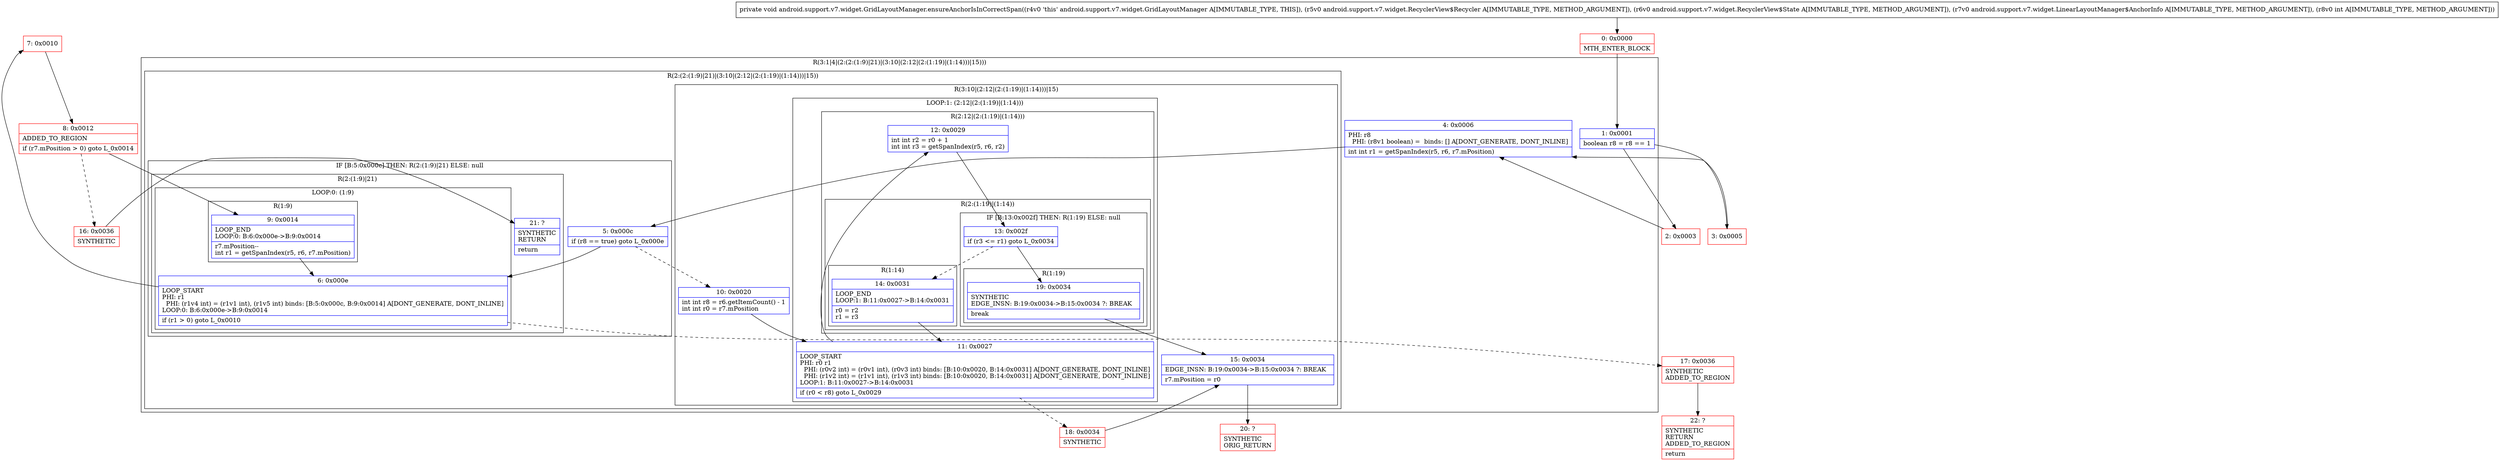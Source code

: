 digraph "CFG forandroid.support.v7.widget.GridLayoutManager.ensureAnchorIsInCorrectSpan(Landroid\/support\/v7\/widget\/RecyclerView$Recycler;Landroid\/support\/v7\/widget\/RecyclerView$State;Landroid\/support\/v7\/widget\/LinearLayoutManager$AnchorInfo;I)V" {
subgraph cluster_Region_1051713381 {
label = "R(3:1|4|(2:(2:(1:9)|21)|(3:10|(2:12|(2:(1:19)|(1:14)))|15)))";
node [shape=record,color=blue];
Node_1 [shape=record,label="{1\:\ 0x0001|boolean r8 = r8 == 1\l}"];
Node_4 [shape=record,label="{4\:\ 0x0006|PHI: r8 \l  PHI: (r8v1 boolean) =  binds: [] A[DONT_GENERATE, DONT_INLINE]\l|int int r1 = getSpanIndex(r5, r6, r7.mPosition)\l}"];
subgraph cluster_Region_1154813002 {
label = "R(2:(2:(1:9)|21)|(3:10|(2:12|(2:(1:19)|(1:14)))|15))";
node [shape=record,color=blue];
subgraph cluster_IfRegion_65232117 {
label = "IF [B:5:0x000c] THEN: R(2:(1:9)|21) ELSE: null";
node [shape=record,color=blue];
Node_5 [shape=record,label="{5\:\ 0x000c|if (r8 == true) goto L_0x000e\l}"];
subgraph cluster_Region_669460263 {
label = "R(2:(1:9)|21)";
node [shape=record,color=blue];
subgraph cluster_LoopRegion_1329382329 {
label = "LOOP:0: (1:9)";
node [shape=record,color=blue];
Node_6 [shape=record,label="{6\:\ 0x000e|LOOP_START\lPHI: r1 \l  PHI: (r1v4 int) = (r1v1 int), (r1v5 int) binds: [B:5:0x000c, B:9:0x0014] A[DONT_GENERATE, DONT_INLINE]\lLOOP:0: B:6:0x000e\-\>B:9:0x0014\l|if (r1 \> 0) goto L_0x0010\l}"];
subgraph cluster_Region_380999720 {
label = "R(1:9)";
node [shape=record,color=blue];
Node_9 [shape=record,label="{9\:\ 0x0014|LOOP_END\lLOOP:0: B:6:0x000e\-\>B:9:0x0014\l|r7.mPosition\-\-\lint r1 = getSpanIndex(r5, r6, r7.mPosition)\l}"];
}
}
Node_21 [shape=record,label="{21\:\ ?|SYNTHETIC\lRETURN\l|return\l}"];
}
}
subgraph cluster_Region_1178263608 {
label = "R(3:10|(2:12|(2:(1:19)|(1:14)))|15)";
node [shape=record,color=blue];
Node_10 [shape=record,label="{10\:\ 0x0020|int int r8 = r6.getItemCount() \- 1\lint int r0 = r7.mPosition\l}"];
subgraph cluster_LoopRegion_2087998479 {
label = "LOOP:1: (2:12|(2:(1:19)|(1:14)))";
node [shape=record,color=blue];
Node_11 [shape=record,label="{11\:\ 0x0027|LOOP_START\lPHI: r0 r1 \l  PHI: (r0v2 int) = (r0v1 int), (r0v3 int) binds: [B:10:0x0020, B:14:0x0031] A[DONT_GENERATE, DONT_INLINE]\l  PHI: (r1v2 int) = (r1v1 int), (r1v3 int) binds: [B:10:0x0020, B:14:0x0031] A[DONT_GENERATE, DONT_INLINE]\lLOOP:1: B:11:0x0027\-\>B:14:0x0031\l|if (r0 \< r8) goto L_0x0029\l}"];
subgraph cluster_Region_591521956 {
label = "R(2:12|(2:(1:19)|(1:14)))";
node [shape=record,color=blue];
Node_12 [shape=record,label="{12\:\ 0x0029|int int r2 = r0 + 1\lint int r3 = getSpanIndex(r5, r6, r2)\l}"];
subgraph cluster_Region_537540926 {
label = "R(2:(1:19)|(1:14))";
node [shape=record,color=blue];
subgraph cluster_IfRegion_1453402476 {
label = "IF [B:13:0x002f] THEN: R(1:19) ELSE: null";
node [shape=record,color=blue];
Node_13 [shape=record,label="{13\:\ 0x002f|if (r3 \<= r1) goto L_0x0034\l}"];
subgraph cluster_Region_1668586203 {
label = "R(1:19)";
node [shape=record,color=blue];
Node_19 [shape=record,label="{19\:\ 0x0034|SYNTHETIC\lEDGE_INSN: B:19:0x0034\-\>B:15:0x0034 ?: BREAK  \l|break\l}"];
}
}
subgraph cluster_Region_73514435 {
label = "R(1:14)";
node [shape=record,color=blue];
Node_14 [shape=record,label="{14\:\ 0x0031|LOOP_END\lLOOP:1: B:11:0x0027\-\>B:14:0x0031\l|r0 = r2\lr1 = r3\l}"];
}
}
}
}
Node_15 [shape=record,label="{15\:\ 0x0034|EDGE_INSN: B:19:0x0034\-\>B:15:0x0034 ?: BREAK  \l|r7.mPosition = r0\l}"];
}
}
}
Node_0 [shape=record,color=red,label="{0\:\ 0x0000|MTH_ENTER_BLOCK\l}"];
Node_2 [shape=record,color=red,label="{2\:\ 0x0003}"];
Node_3 [shape=record,color=red,label="{3\:\ 0x0005}"];
Node_7 [shape=record,color=red,label="{7\:\ 0x0010}"];
Node_8 [shape=record,color=red,label="{8\:\ 0x0012|ADDED_TO_REGION\l|if (r7.mPosition \> 0) goto L_0x0014\l}"];
Node_16 [shape=record,color=red,label="{16\:\ 0x0036|SYNTHETIC\l}"];
Node_17 [shape=record,color=red,label="{17\:\ 0x0036|SYNTHETIC\lADDED_TO_REGION\l}"];
Node_18 [shape=record,color=red,label="{18\:\ 0x0034|SYNTHETIC\l}"];
Node_20 [shape=record,color=red,label="{20\:\ ?|SYNTHETIC\lORIG_RETURN\l}"];
Node_22 [shape=record,color=red,label="{22\:\ ?|SYNTHETIC\lRETURN\lADDED_TO_REGION\l|return\l}"];
MethodNode[shape=record,label="{private void android.support.v7.widget.GridLayoutManager.ensureAnchorIsInCorrectSpan((r4v0 'this' android.support.v7.widget.GridLayoutManager A[IMMUTABLE_TYPE, THIS]), (r5v0 android.support.v7.widget.RecyclerView$Recycler A[IMMUTABLE_TYPE, METHOD_ARGUMENT]), (r6v0 android.support.v7.widget.RecyclerView$State A[IMMUTABLE_TYPE, METHOD_ARGUMENT]), (r7v0 android.support.v7.widget.LinearLayoutManager$AnchorInfo A[IMMUTABLE_TYPE, METHOD_ARGUMENT]), (r8v0 int A[IMMUTABLE_TYPE, METHOD_ARGUMENT])) }"];
MethodNode -> Node_0;
Node_1 -> Node_2;
Node_1 -> Node_3;
Node_4 -> Node_5;
Node_5 -> Node_6;
Node_5 -> Node_10[style=dashed];
Node_6 -> Node_7;
Node_6 -> Node_17[style=dashed];
Node_9 -> Node_6;
Node_10 -> Node_11;
Node_11 -> Node_12;
Node_11 -> Node_18[style=dashed];
Node_12 -> Node_13;
Node_13 -> Node_14[style=dashed];
Node_13 -> Node_19;
Node_19 -> Node_15;
Node_14 -> Node_11;
Node_15 -> Node_20;
Node_0 -> Node_1;
Node_2 -> Node_4;
Node_3 -> Node_4;
Node_7 -> Node_8;
Node_8 -> Node_9;
Node_8 -> Node_16[style=dashed];
Node_16 -> Node_21;
Node_17 -> Node_22;
Node_18 -> Node_15;
}

